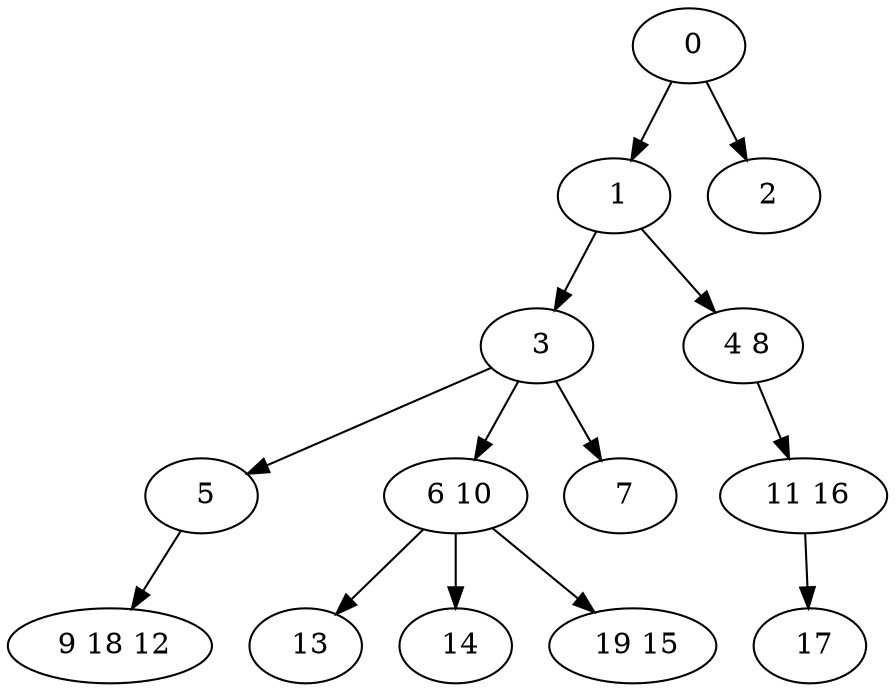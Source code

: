 digraph mytree {
" 0" -> " 1";
" 0" -> " 2";
" 1" -> " 3";
" 1" -> " 4 8";
" 2";
" 3" -> " 5";
" 3" -> " 6 10";
" 3" -> " 7";
" 4 8" -> " 11 16";
" 5" -> " 9 18 12";
" 6 10" -> " 13";
" 6 10" -> " 14";
" 6 10" -> " 19 15";
" 7";
" 9 18 12";
" 11 16" -> " 17";
" 13";
" 14";
" 19 15";
" 17";
}
